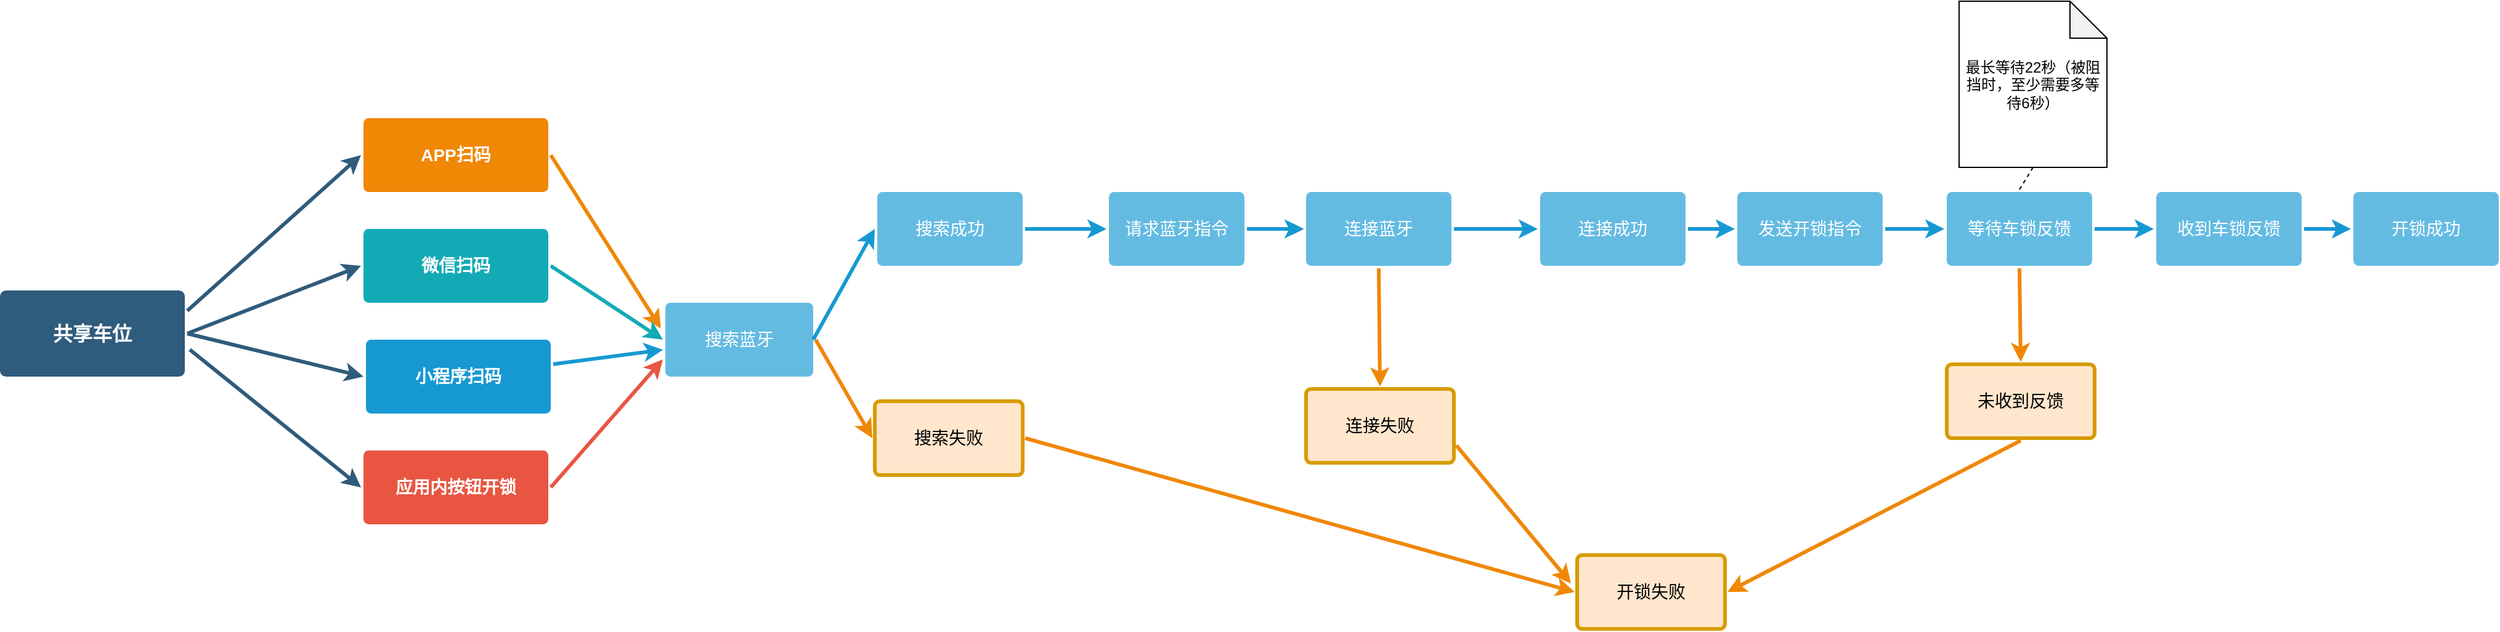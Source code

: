 <mxfile version="11.1.4" type="github"><diagram id="6a731a19-8d31-9384-78a2-239565b7b9f0" name="Page-1"><mxGraphModel dx="868" dy="511" grid="1" gridSize="10" guides="1" tooltips="1" connect="1" arrows="1" fold="1" page="1" pageScale="1" pageWidth="4681" pageHeight="3300" background="#ffffff" math="0" shadow="0"><root><mxCell id="0"/><mxCell id="1" parent="0"/><mxCell id="1745" value="" style="edgeStyle=none;rounded=0;jumpStyle=none;html=1;shadow=0;labelBackgroundColor=none;startArrow=none;startFill=0;endArrow=classic;endFill=1;jettySize=auto;orthogonalLoop=1;strokeColor=#2F5B7C;strokeWidth=3;fontFamily=Helvetica;fontSize=16;fontColor=#23445D;spacing=5;exitX=1;exitY=0.25;exitDx=0;exitDy=0;entryX=0;entryY=0.5;entryDx=0;entryDy=0;" parent="1" source="1749" target="1764" edge="1"><mxGeometry relative="1" as="geometry"/></mxCell><mxCell id="1746" value="" style="edgeStyle=none;rounded=0;jumpStyle=none;html=1;shadow=0;labelBackgroundColor=none;startArrow=none;startFill=0;endArrow=classic;endFill=1;jettySize=auto;orthogonalLoop=1;strokeColor=#2F5B7C;strokeWidth=3;fontFamily=Helvetica;fontSize=16;fontColor=#23445D;spacing=5;exitX=1;exitY=0.5;exitDx=0;exitDy=0;entryX=0;entryY=0.5;entryDx=0;entryDy=0;" parent="1" source="1749" target="1771" edge="1"><mxGeometry relative="1" as="geometry"><mxPoint x="442" y="210" as="sourcePoint"/></mxGeometry></mxCell><mxCell id="1747" value="" style="edgeStyle=none;rounded=0;jumpStyle=none;html=1;shadow=0;labelBackgroundColor=none;startArrow=none;startFill=0;endArrow=classic;endFill=1;jettySize=auto;orthogonalLoop=1;strokeColor=#2F5B7C;strokeWidth=3;fontFamily=Helvetica;fontSize=16;fontColor=#23445D;spacing=5;entryX=0;entryY=0.5;entryDx=0;entryDy=0;exitX=1;exitY=0.5;exitDx=0;exitDy=0;" parent="1" source="1749" target="1760" edge="1"><mxGeometry relative="1" as="geometry"><mxPoint x="442" y="215" as="sourcePoint"/></mxGeometry></mxCell><mxCell id="1748" value="" style="edgeStyle=none;rounded=0;jumpStyle=none;html=1;shadow=0;labelBackgroundColor=none;startArrow=none;startFill=0;endArrow=classic;endFill=1;jettySize=auto;orthogonalLoop=1;strokeColor=#2F5B7C;strokeWidth=3;fontFamily=Helvetica;fontSize=16;fontColor=#23445D;spacing=5;entryX=0;entryY=0.5;entryDx=0;entryDy=0;exitX=1.013;exitY=0.676;exitDx=0;exitDy=0;exitPerimeter=0;" parent="1" source="1749" target="1753" edge="1"><mxGeometry relative="1" as="geometry"/></mxCell><mxCell id="1749" value="共享车位" style="rounded=1;whiteSpace=wrap;html=1;shadow=0;labelBackgroundColor=none;strokeColor=none;strokeWidth=3;fillColor=#2F5B7C;fontFamily=Helvetica;fontSize=16;fontColor=#FFFFFF;align=center;fontStyle=1;spacing=5;arcSize=7;perimeterSpacing=2;" parent="1" vertex="1"><mxGeometry x="250" y="255" width="150" height="70" as="geometry"/></mxCell><mxCell id="1752" value="" style="edgeStyle=none;rounded=1;jumpStyle=none;html=1;shadow=0;labelBackgroundColor=none;startArrow=none;startFill=0;jettySize=auto;orthogonalLoop=1;strokeColor=#E85642;strokeWidth=3;fontFamily=Helvetica;fontSize=14;fontColor=#FFFFFF;spacing=5;fontStyle=1;fillColor=#b0e3e6;exitX=1;exitY=0.5;exitDx=0;exitDy=0;entryX=0;entryY=0.75;entryDx=0;entryDy=0;" parent="1" source="1753" target="1761" edge="1"><mxGeometry relative="1" as="geometry"><mxPoint x="545" y="537.5" as="targetPoint"/></mxGeometry></mxCell><mxCell id="1753" value="应用内按钮开锁" style="rounded=1;whiteSpace=wrap;html=1;shadow=0;labelBackgroundColor=none;strokeColor=none;strokeWidth=3;fillColor=#e85642;fontFamily=Helvetica;fontSize=14;fontColor=#FFFFFF;align=center;spacing=5;fontStyle=1;arcSize=7;perimeterSpacing=2;" parent="1" vertex="1"><mxGeometry x="545" y="385" width="150" height="60" as="geometry"/></mxCell><mxCell id="1759" value="" style="edgeStyle=none;rounded=0;jumpStyle=none;html=1;shadow=0;labelBackgroundColor=none;startArrow=none;startFill=0;endArrow=classic;endFill=1;jettySize=auto;orthogonalLoop=1;strokeColor=#1699D3;strokeWidth=3;fontFamily=Helvetica;fontSize=14;fontColor=#FFFFFF;spacing=5;" parent="1" source="1760" target="1761" edge="1"><mxGeometry relative="1" as="geometry"/></mxCell><mxCell id="1760" value="小程序扫码" style="rounded=1;whiteSpace=wrap;html=1;shadow=0;labelBackgroundColor=none;strokeColor=none;strokeWidth=3;fillColor=#1699d3;fontFamily=Helvetica;fontSize=14;fontColor=#FFFFFF;align=center;spacing=5;fontStyle=1;arcSize=7;perimeterSpacing=2;" parent="1" vertex="1"><mxGeometry x="547" y="295" width="150" height="60" as="geometry"/></mxCell><mxCell id="1761" value="搜索蓝牙" style="rounded=1;whiteSpace=wrap;html=1;shadow=0;labelBackgroundColor=none;strokeColor=none;strokeWidth=3;fillColor=#64bbe2;fontFamily=Helvetica;fontSize=14;fontColor=#FFFFFF;align=center;spacing=5;arcSize=7;perimeterSpacing=2;" parent="1" vertex="1"><mxGeometry x="790" y="265" width="120" height="60" as="geometry"/></mxCell><mxCell id="1764" value="APP扫码" style="rounded=1;whiteSpace=wrap;html=1;shadow=0;labelBackgroundColor=none;strokeColor=none;strokeWidth=3;fillColor=#F08705;fontFamily=Helvetica;fontSize=14;fontColor=#FFFFFF;align=center;spacing=5;fontStyle=1;arcSize=7;perimeterSpacing=2;" parent="1" vertex="1"><mxGeometry x="545" y="115" width="150" height="60" as="geometry"/></mxCell><mxCell id="1766" value="" style="edgeStyle=none;rounded=0;jumpStyle=none;html=1;shadow=0;labelBackgroundColor=none;startArrow=none;startFill=0;endArrow=classic;endFill=1;jettySize=auto;orthogonalLoop=1;strokeColor=#F08705;strokeWidth=3;fontFamily=Helvetica;fontSize=14;fontColor=#FFFFFF;spacing=5;entryX=-0.013;entryY=0.359;entryDx=0;entryDy=0;entryPerimeter=0;exitX=1;exitY=0.5;exitDx=0;exitDy=0;" parent="1" source="1764" target="1761" edge="1"><mxGeometry relative="1" as="geometry"><mxPoint x="759.61" y="207.5" as="targetPoint"/></mxGeometry></mxCell><mxCell id="1771" value="微信扫码" style="rounded=1;whiteSpace=wrap;html=1;shadow=0;labelBackgroundColor=none;strokeColor=none;strokeWidth=3;fillColor=#12aab5;fontFamily=Helvetica;fontSize=14;fontColor=#FFFFFF;align=center;spacing=5;fontStyle=1;arcSize=7;perimeterSpacing=2;" parent="1" vertex="1"><mxGeometry x="545" y="205.0" width="150" height="60" as="geometry"/></mxCell><mxCell id="1779" value="" style="edgeStyle=none;rounded=1;jumpStyle=none;html=1;shadow=0;labelBackgroundColor=none;startArrow=none;startFill=0;jettySize=auto;orthogonalLoop=1;strokeColor=#12AAB5;strokeWidth=3;fontFamily=Helvetica;fontSize=14;fontColor=#FFFFFF;spacing=5;fontStyle=1;fillColor=#b0e3e6;entryX=0;entryY=0.5;entryDx=0;entryDy=0;exitX=1;exitY=0.5;exitDx=0;exitDy=0;" parent="1" source="1771" target="1761" edge="1"><mxGeometry relative="1" as="geometry"><mxPoint x="873" y="292.117" as="targetPoint"/></mxGeometry></mxCell><mxCell id="HGo7TAAjLasrqw-K2TOj-1781" value="搜索成功" style="rounded=1;whiteSpace=wrap;html=1;shadow=0;labelBackgroundColor=none;strokeColor=none;strokeWidth=3;fillColor=#64bbe2;fontFamily=Helvetica;fontSize=14;fontColor=#FFFFFF;align=center;spacing=5;arcSize=7;perimeterSpacing=2;" vertex="1" parent="1"><mxGeometry x="962" y="175" width="118" height="60" as="geometry"/></mxCell><mxCell id="HGo7TAAjLasrqw-K2TOj-1782" value="&lt;div&gt;搜索失败&lt;/div&gt;" style="rounded=1;whiteSpace=wrap;html=1;shadow=0;labelBackgroundColor=none;strokeColor=#d79b00;strokeWidth=3;fillColor=#ffe6cc;fontFamily=Helvetica;fontSize=14;align=center;spacing=5;arcSize=7;perimeterSpacing=2;" vertex="1" parent="1"><mxGeometry x="960" y="345" width="120" height="60" as="geometry"/></mxCell><mxCell id="HGo7TAAjLasrqw-K2TOj-1785" value="" style="edgeStyle=none;rounded=0;jumpStyle=none;html=1;shadow=0;labelBackgroundColor=none;startArrow=none;startFill=0;endArrow=classic;endFill=1;jettySize=auto;orthogonalLoop=1;strokeColor=#1699D3;strokeWidth=3;fontFamily=Helvetica;fontSize=14;fontColor=#FFFFFF;spacing=5;entryX=0;entryY=0.5;entryDx=0;entryDy=0;" edge="1" parent="1" target="HGo7TAAjLasrqw-K2TOj-1781"><mxGeometry relative="1" as="geometry"><mxPoint x="910" y="295" as="sourcePoint"/><mxPoint x="1035" y="289.158" as="targetPoint"/></mxGeometry></mxCell><mxCell id="HGo7TAAjLasrqw-K2TOj-1786" value="" style="edgeStyle=none;rounded=0;jumpStyle=none;html=1;shadow=0;labelBackgroundColor=none;startArrow=none;startFill=0;endArrow=classic;endFill=1;jettySize=auto;orthogonalLoop=1;strokeColor=#F08705;strokeWidth=3;fontFamily=Helvetica;fontSize=14;fontColor=#FFFFFF;spacing=5;entryX=0;entryY=0.5;entryDx=0;entryDy=0;exitX=1;exitY=0.5;exitDx=0;exitDy=0;" edge="1" parent="1" source="1761" target="HGo7TAAjLasrqw-K2TOj-1782"><mxGeometry relative="1" as="geometry"><mxPoint x="820.5" y="314.5" as="sourcePoint"/><mxPoint x="909.888" y="455.476" as="targetPoint"/></mxGeometry></mxCell><mxCell id="HGo7TAAjLasrqw-K2TOj-1806" value="" style="edgeStyle=orthogonalEdgeStyle;rounded=0;orthogonalLoop=1;jettySize=auto;html=1;" edge="1" parent="1" source="HGo7TAAjLasrqw-K2TOj-1787" target="HGo7TAAjLasrqw-K2TOj-1788"><mxGeometry relative="1" as="geometry"/></mxCell><mxCell id="HGo7TAAjLasrqw-K2TOj-1787" value="请求蓝牙指令" style="rounded=1;whiteSpace=wrap;html=1;shadow=0;labelBackgroundColor=none;strokeColor=none;strokeWidth=3;fillColor=#64bbe2;fontFamily=Helvetica;fontSize=14;fontColor=#FFFFFF;align=center;spacing=5;arcSize=7;perimeterSpacing=2;" vertex="1" parent="1"><mxGeometry x="1150" y="175" width="110" height="60" as="geometry"/></mxCell><mxCell id="HGo7TAAjLasrqw-K2TOj-1788" value="连接蓝牙" style="rounded=1;whiteSpace=wrap;html=1;shadow=0;labelBackgroundColor=none;strokeColor=none;strokeWidth=3;fillColor=#64bbe2;fontFamily=Helvetica;fontSize=14;fontColor=#FFFFFF;align=center;spacing=5;arcSize=7;perimeterSpacing=2;" vertex="1" parent="1"><mxGeometry x="1310" y="175" width="118" height="60" as="geometry"/></mxCell><mxCell id="HGo7TAAjLasrqw-K2TOj-1789" value="连接成功" style="rounded=1;whiteSpace=wrap;html=1;shadow=0;labelBackgroundColor=none;strokeColor=none;strokeWidth=3;fillColor=#64bbe2;fontFamily=Helvetica;fontSize=14;fontColor=#FFFFFF;align=center;spacing=5;arcSize=7;perimeterSpacing=2;" vertex="1" parent="1"><mxGeometry x="1500" y="175" width="118" height="60" as="geometry"/></mxCell><mxCell id="HGo7TAAjLasrqw-K2TOj-1790" value="&lt;div&gt;连接失败&lt;/div&gt;" style="rounded=1;whiteSpace=wrap;html=1;shadow=0;labelBackgroundColor=none;strokeColor=#d79b00;strokeWidth=3;fillColor=#ffe6cc;fontFamily=Helvetica;fontSize=14;align=center;spacing=5;arcSize=7;perimeterSpacing=2;" vertex="1" parent="1"><mxGeometry x="1310" y="335" width="120" height="60" as="geometry"/></mxCell><mxCell id="HGo7TAAjLasrqw-K2TOj-1791" value="发送开锁指令" style="rounded=1;whiteSpace=wrap;html=1;shadow=0;labelBackgroundColor=none;strokeColor=none;strokeWidth=3;fillColor=#64bbe2;fontFamily=Helvetica;fontSize=14;fontColor=#FFFFFF;align=center;spacing=5;arcSize=7;perimeterSpacing=2;" vertex="1" parent="1"><mxGeometry x="1660" y="175" width="118" height="60" as="geometry"/></mxCell><mxCell id="HGo7TAAjLasrqw-K2TOj-1792" value="等待车锁反馈" style="rounded=1;whiteSpace=wrap;html=1;shadow=0;labelBackgroundColor=none;strokeColor=none;strokeWidth=3;fillColor=#64bbe2;fontFamily=Helvetica;fontSize=14;fontColor=#FFFFFF;align=center;spacing=5;arcSize=7;perimeterSpacing=2;" vertex="1" parent="1"><mxGeometry x="1830" y="175" width="118" height="60" as="geometry"/></mxCell><mxCell id="HGo7TAAjLasrqw-K2TOj-1793" value="收到车锁反馈" style="rounded=1;whiteSpace=wrap;html=1;shadow=0;labelBackgroundColor=none;strokeColor=none;strokeWidth=3;fillColor=#64bbe2;fontFamily=Helvetica;fontSize=14;fontColor=#FFFFFF;align=center;spacing=5;arcSize=7;perimeterSpacing=2;" vertex="1" parent="1"><mxGeometry x="2000" y="175" width="118" height="60" as="geometry"/></mxCell><mxCell id="HGo7TAAjLasrqw-K2TOj-1794" value="最长等待22秒（被阻挡时，至少需要多等待6秒）" style="shape=note;whiteSpace=wrap;html=1;backgroundOutline=1;darkOpacity=0.05;" vertex="1" parent="1"><mxGeometry x="1840" y="20" width="120" height="135" as="geometry"/></mxCell><mxCell id="HGo7TAAjLasrqw-K2TOj-1795" value="" style="endArrow=none;dashed=1;html=1;entryX=0.5;entryY=1;entryDx=0;entryDy=0;entryPerimeter=0;exitX=0.5;exitY=0;exitDx=0;exitDy=0;" edge="1" parent="1" source="HGo7TAAjLasrqw-K2TOj-1792" target="HGo7TAAjLasrqw-K2TOj-1794"><mxGeometry width="50" height="50" relative="1" as="geometry"><mxPoint x="1510" y="515" as="sourcePoint"/><mxPoint x="1560" y="465" as="targetPoint"/></mxGeometry></mxCell><mxCell id="HGo7TAAjLasrqw-K2TOj-1796" value="未收到反馈" style="rounded=1;whiteSpace=wrap;html=1;shadow=0;labelBackgroundColor=none;strokeColor=#d79b00;strokeWidth=3;fillColor=#ffe6cc;fontFamily=Helvetica;fontSize=14;align=center;spacing=5;arcSize=7;perimeterSpacing=2;" vertex="1" parent="1"><mxGeometry x="1830" y="315" width="120" height="60" as="geometry"/></mxCell><mxCell id="HGo7TAAjLasrqw-K2TOj-1797" value="开锁成功" style="rounded=1;whiteSpace=wrap;html=1;shadow=0;labelBackgroundColor=none;strokeColor=none;strokeWidth=3;fillColor=#64bbe2;fontFamily=Helvetica;fontSize=14;fontColor=#FFFFFF;align=center;spacing=5;arcSize=7;perimeterSpacing=2;" vertex="1" parent="1"><mxGeometry x="2160" y="175" width="118" height="60" as="geometry"/></mxCell><mxCell id="HGo7TAAjLasrqw-K2TOj-1798" value="开锁失败" style="rounded=1;whiteSpace=wrap;html=1;shadow=0;labelBackgroundColor=none;strokeColor=#d79b00;strokeWidth=3;fillColor=#ffe6cc;fontFamily=Helvetica;fontSize=14;align=center;spacing=5;arcSize=7;perimeterSpacing=2;" vertex="1" parent="1"><mxGeometry x="1530" y="470" width="120" height="60" as="geometry"/></mxCell><mxCell id="HGo7TAAjLasrqw-K2TOj-1799" value="" style="edgeStyle=none;rounded=0;jumpStyle=none;html=1;shadow=0;labelBackgroundColor=none;startArrow=none;startFill=0;endArrow=classic;endFill=1;jettySize=auto;orthogonalLoop=1;strokeColor=#F08705;strokeWidth=3;fontFamily=Helvetica;fontSize=14;fontColor=#FFFFFF;spacing=5;exitX=1;exitY=0.5;exitDx=0;exitDy=0;entryX=0;entryY=0.5;entryDx=0;entryDy=0;" edge="1" parent="1" source="HGo7TAAjLasrqw-K2TOj-1782" target="HGo7TAAjLasrqw-K2TOj-1798"><mxGeometry relative="1" as="geometry"><mxPoint x="922" y="305" as="sourcePoint"/><mxPoint x="1070" y="465" as="targetPoint"/></mxGeometry></mxCell><mxCell id="HGo7TAAjLasrqw-K2TOj-1800" value="" style="edgeStyle=none;rounded=0;jumpStyle=none;html=1;shadow=0;labelBackgroundColor=none;startArrow=none;startFill=0;endArrow=classic;endFill=1;jettySize=auto;orthogonalLoop=1;strokeColor=#F08705;strokeWidth=3;fontFamily=Helvetica;fontSize=14;fontColor=#FFFFFF;spacing=5;exitX=1;exitY=0.75;exitDx=0;exitDy=0;entryX=-0.024;entryY=0.391;entryDx=0;entryDy=0;entryPerimeter=0;" edge="1" parent="1" source="HGo7TAAjLasrqw-K2TOj-1790" target="HGo7TAAjLasrqw-K2TOj-1798"><mxGeometry relative="1" as="geometry"><mxPoint x="1092" y="385" as="sourcePoint"/><mxPoint x="1748" y="455" as="targetPoint"/></mxGeometry></mxCell><mxCell id="HGo7TAAjLasrqw-K2TOj-1801" value="" style="edgeStyle=none;rounded=0;jumpStyle=none;html=1;shadow=0;labelBackgroundColor=none;startArrow=none;startFill=0;endArrow=classic;endFill=1;jettySize=auto;orthogonalLoop=1;strokeColor=#F08705;strokeWidth=3;fontFamily=Helvetica;fontSize=14;fontColor=#FFFFFF;spacing=5;exitX=0.5;exitY=1;exitDx=0;exitDy=0;entryX=1;entryY=0.5;entryDx=0;entryDy=0;" edge="1" parent="1" source="HGo7TAAjLasrqw-K2TOj-1796" target="HGo7TAAjLasrqw-K2TOj-1798"><mxGeometry relative="1" as="geometry"><mxPoint x="1620" y="391" as="sourcePoint"/><mxPoint x="1745.024" y="448.024" as="targetPoint"/></mxGeometry></mxCell><mxCell id="HGo7TAAjLasrqw-K2TOj-1802" value="" style="edgeStyle=none;rounded=0;jumpStyle=none;html=1;shadow=0;labelBackgroundColor=none;startArrow=none;startFill=0;endArrow=classic;endFill=1;jettySize=auto;orthogonalLoop=1;strokeColor=#1699D3;strokeWidth=3;fontFamily=Helvetica;fontSize=14;fontColor=#FFFFFF;spacing=5;entryX=0;entryY=0.5;entryDx=0;entryDy=0;exitX=1;exitY=0.5;exitDx=0;exitDy=0;" edge="1" parent="1" source="HGo7TAAjLasrqw-K2TOj-1781" target="HGo7TAAjLasrqw-K2TOj-1787"><mxGeometry relative="1" as="geometry"><mxPoint x="920" y="305" as="sourcePoint"/><mxPoint x="970" y="215" as="targetPoint"/><Array as="points"/></mxGeometry></mxCell><mxCell id="HGo7TAAjLasrqw-K2TOj-1803" value="" style="edgeStyle=none;rounded=0;jumpStyle=none;html=1;shadow=0;labelBackgroundColor=none;startArrow=none;startFill=0;endArrow=classic;endFill=1;jettySize=auto;orthogonalLoop=1;strokeColor=#1699D3;strokeWidth=3;fontFamily=Helvetica;fontSize=14;fontColor=#FFFFFF;spacing=5;entryX=0;entryY=0.5;entryDx=0;entryDy=0;exitX=1;exitY=0.5;exitDx=0;exitDy=0;" edge="1" parent="1" source="HGo7TAAjLasrqw-K2TOj-1787" target="HGo7TAAjLasrqw-K2TOj-1788"><mxGeometry relative="1" as="geometry"><mxPoint x="1268" y="205" as="sourcePoint"/><mxPoint x="1334" y="204" as="targetPoint"/><Array as="points"/></mxGeometry></mxCell><mxCell id="HGo7TAAjLasrqw-K2TOj-1804" value="" style="edgeStyle=none;rounded=0;jumpStyle=none;html=1;shadow=0;labelBackgroundColor=none;startArrow=none;startFill=0;endArrow=classic;endFill=1;jettySize=auto;orthogonalLoop=1;strokeColor=#1699D3;strokeWidth=3;fontFamily=Helvetica;fontSize=14;fontColor=#FFFFFF;spacing=5;entryX=0;entryY=0.5;entryDx=0;entryDy=0;exitX=1;exitY=0.5;exitDx=0;exitDy=0;" edge="1" parent="1" source="HGo7TAAjLasrqw-K2TOj-1788" target="HGo7TAAjLasrqw-K2TOj-1789"><mxGeometry relative="1" as="geometry"><mxPoint x="1278" y="215" as="sourcePoint"/><mxPoint x="1318" y="215" as="targetPoint"/><Array as="points"/></mxGeometry></mxCell><mxCell id="HGo7TAAjLasrqw-K2TOj-1805" value="" style="edgeStyle=none;rounded=0;jumpStyle=none;html=1;shadow=0;labelBackgroundColor=none;startArrow=none;startFill=0;endArrow=classic;endFill=1;jettySize=auto;orthogonalLoop=1;strokeColor=#1699D3;strokeWidth=3;fontFamily=Helvetica;fontSize=14;fontColor=#FFFFFF;spacing=5;entryX=0;entryY=0.5;entryDx=0;entryDy=0;exitX=1;exitY=0.5;exitDx=0;exitDy=0;" edge="1" parent="1" source="HGo7TAAjLasrqw-K2TOj-1789" target="HGo7TAAjLasrqw-K2TOj-1791"><mxGeometry relative="1" as="geometry"><mxPoint x="1608" y="205" as="sourcePoint"/><mxPoint x="1666" y="205" as="targetPoint"/><Array as="points"/></mxGeometry></mxCell><mxCell id="HGo7TAAjLasrqw-K2TOj-1807" value="" style="edgeStyle=none;rounded=0;jumpStyle=none;html=1;shadow=0;labelBackgroundColor=none;startArrow=none;startFill=0;endArrow=classic;endFill=1;jettySize=auto;orthogonalLoop=1;strokeColor=#1699D3;strokeWidth=3;fontFamily=Helvetica;fontSize=14;fontColor=#FFFFFF;spacing=5;entryX=0;entryY=0.5;entryDx=0;entryDy=0;exitX=1;exitY=0.5;exitDx=0;exitDy=0;" edge="1" parent="1" source="HGo7TAAjLasrqw-K2TOj-1791" target="HGo7TAAjLasrqw-K2TOj-1792"><mxGeometry relative="1" as="geometry"><mxPoint x="1630" y="215" as="sourcePoint"/><mxPoint x="1668" y="215" as="targetPoint"/><Array as="points"/></mxGeometry></mxCell><mxCell id="HGo7TAAjLasrqw-K2TOj-1808" value="" style="edgeStyle=none;rounded=0;jumpStyle=none;html=1;shadow=0;labelBackgroundColor=none;startArrow=none;startFill=0;endArrow=classic;endFill=1;jettySize=auto;orthogonalLoop=1;strokeColor=#1699D3;strokeWidth=3;fontFamily=Helvetica;fontSize=14;fontColor=#FFFFFF;spacing=5;exitX=1;exitY=0.5;exitDx=0;exitDy=0;" edge="1" parent="1" source="HGo7TAAjLasrqw-K2TOj-1792" target="HGo7TAAjLasrqw-K2TOj-1793"><mxGeometry relative="1" as="geometry"><mxPoint x="1790" y="215" as="sourcePoint"/><mxPoint x="1838" y="215" as="targetPoint"/><Array as="points"/></mxGeometry></mxCell><mxCell id="HGo7TAAjLasrqw-K2TOj-1809" value="" style="edgeStyle=none;rounded=0;jumpStyle=none;html=1;shadow=0;labelBackgroundColor=none;startArrow=none;startFill=0;endArrow=classic;endFill=1;jettySize=auto;orthogonalLoop=1;strokeColor=#1699D3;strokeWidth=3;fontFamily=Helvetica;fontSize=14;fontColor=#FFFFFF;spacing=5;exitX=1;exitY=0.5;exitDx=0;exitDy=0;entryX=0;entryY=0.5;entryDx=0;entryDy=0;" edge="1" parent="1" source="HGo7TAAjLasrqw-K2TOj-1793" target="HGo7TAAjLasrqw-K2TOj-1797"><mxGeometry relative="1" as="geometry"><mxPoint x="1960" y="215" as="sourcePoint"/><mxPoint x="2008" y="215" as="targetPoint"/><Array as="points"/></mxGeometry></mxCell><mxCell id="HGo7TAAjLasrqw-K2TOj-1810" value="" style="edgeStyle=none;rounded=0;jumpStyle=none;html=1;shadow=0;labelBackgroundColor=none;startArrow=none;startFill=0;endArrow=classic;endFill=1;jettySize=auto;orthogonalLoop=1;strokeColor=#F08705;strokeWidth=3;fontFamily=Helvetica;fontSize=14;fontColor=#FFFFFF;spacing=5;exitX=0.5;exitY=1;exitDx=0;exitDy=0;entryX=0.5;entryY=0;entryDx=0;entryDy=0;" edge="1" parent="1" source="HGo7TAAjLasrqw-K2TOj-1792" target="HGo7TAAjLasrqw-K2TOj-1796"><mxGeometry relative="1" as="geometry"><mxPoint x="2008" y="391" as="sourcePoint"/><mxPoint x="1872" y="455" as="targetPoint"/></mxGeometry></mxCell><mxCell id="HGo7TAAjLasrqw-K2TOj-1811" value="" style="edgeStyle=none;rounded=0;jumpStyle=none;html=1;shadow=0;labelBackgroundColor=none;startArrow=none;startFill=0;endArrow=classic;endFill=1;jettySize=auto;orthogonalLoop=1;strokeColor=#F08705;strokeWidth=3;fontFamily=Helvetica;fontSize=14;fontColor=#FFFFFF;spacing=5;exitX=0.5;exitY=1;exitDx=0;exitDy=0;entryX=0.5;entryY=0;entryDx=0;entryDy=0;" edge="1" parent="1" source="HGo7TAAjLasrqw-K2TOj-1788" target="HGo7TAAjLasrqw-K2TOj-1790"><mxGeometry relative="1" as="geometry"><mxPoint x="1620" y="391" as="sourcePoint"/><mxPoint x="1745.024" y="448.024" as="targetPoint"/></mxGeometry></mxCell></root></mxGraphModel></diagram></mxfile>